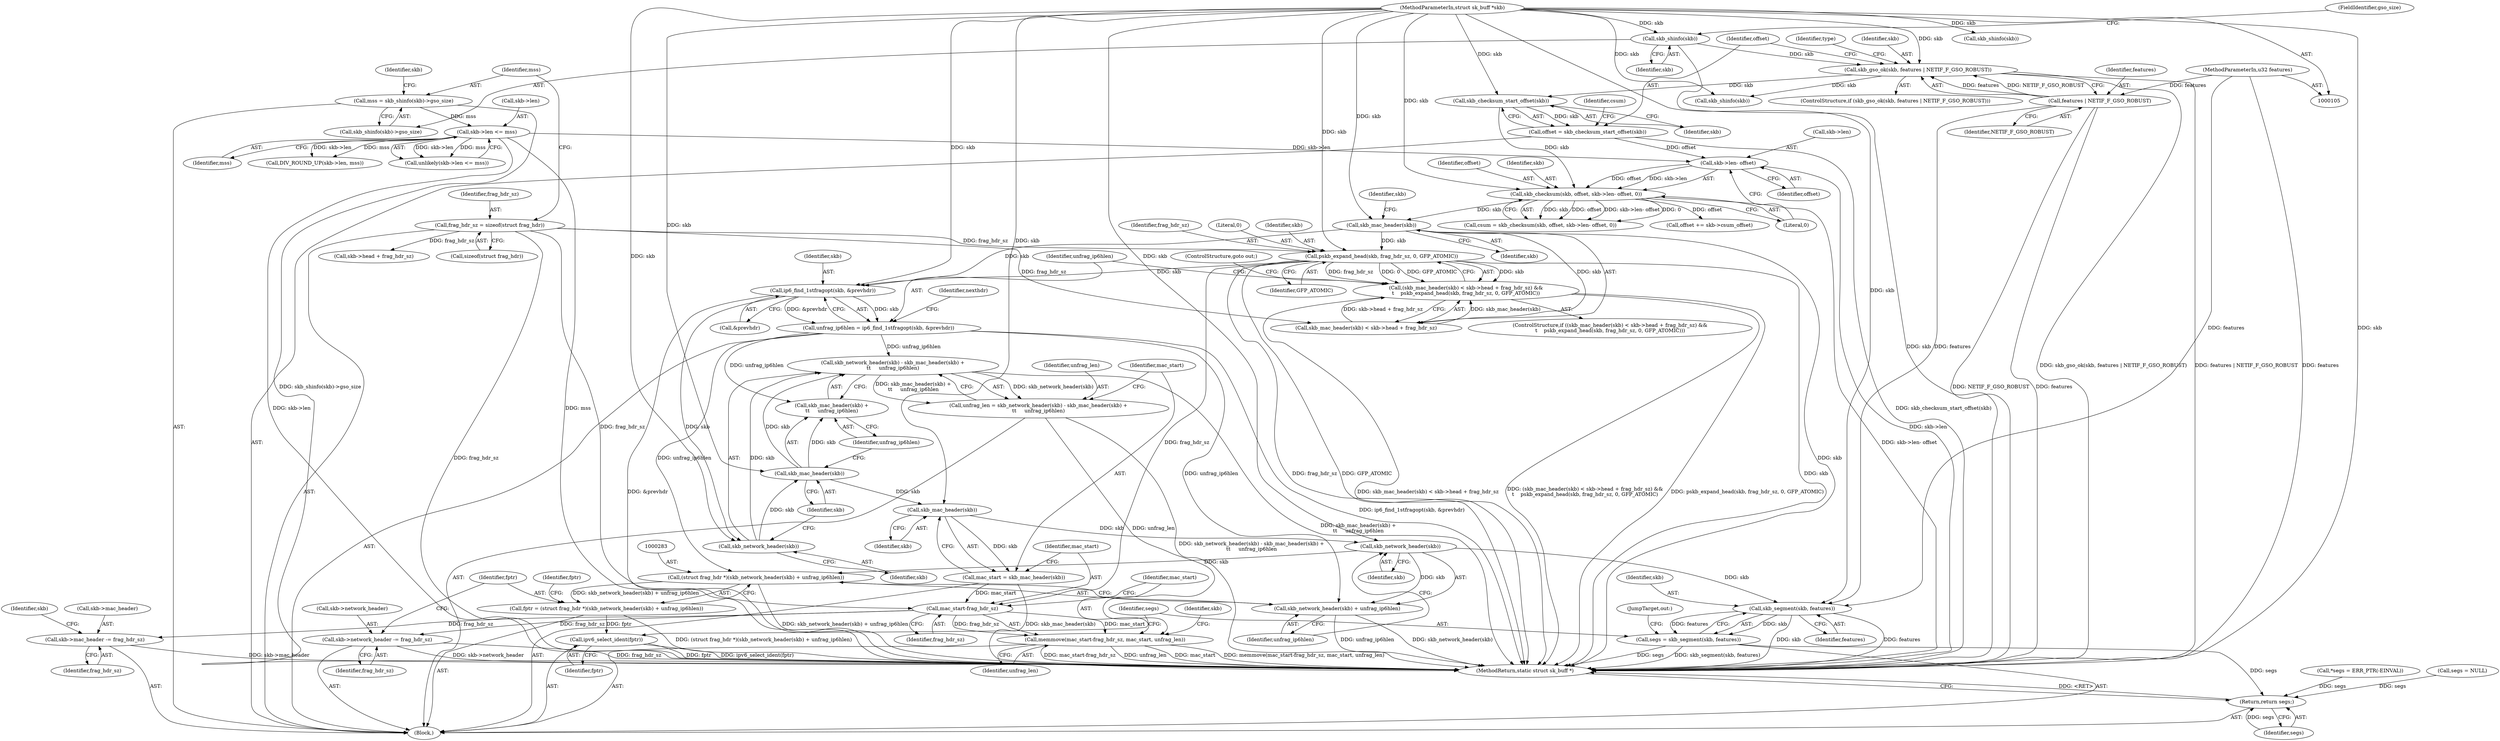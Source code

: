 digraph "0_linux_87c48fa3b4630905f98268dde838ee43626a060c_3@pointer" {
"1000231" [label="(Call,pskb_expand_head(skb, frag_hdr_sz, 0, GFP_ATOMIC))"];
"1000224" [label="(Call,skb_mac_header(skb))"];
"1000191" [label="(Call,skb_checksum(skb, offset, skb->len- offset, 0))"];
"1000187" [label="(Call,skb_checksum_start_offset(skb))"];
"1000144" [label="(Call,skb_gso_ok(skb, features | NETIF_F_GSO_ROBUST))"];
"1000132" [label="(Call,skb_shinfo(skb))"];
"1000106" [label="(MethodParameterIn,struct sk_buff *skb)"];
"1000146" [label="(Call,features | NETIF_F_GSO_ROBUST)"];
"1000107" [label="(MethodParameterIn,u32 features)"];
"1000194" [label="(Call,skb->len- offset)"];
"1000137" [label="(Call,skb->len <= mss)"];
"1000129" [label="(Call,mss = skb_shinfo(skb)->gso_size)"];
"1000185" [label="(Call,offset = skb_checksum_start_offset(skb))"];
"1000123" [label="(Call,frag_hdr_sz = sizeof(struct frag_hdr))"];
"1000222" [label="(Call,(skb_mac_header(skb) < skb->head + frag_hdr_sz) &&\n\t    pskb_expand_head(skb, frag_hdr_sz, 0, GFP_ATOMIC))"];
"1000239" [label="(Call,ip6_find_1stfragopt(skb, &prevhdr))"];
"1000237" [label="(Call,unfrag_ip6hlen = ip6_find_1stfragopt(skb, &prevhdr))"];
"1000253" [label="(Call,skb_network_header(skb) - skb_mac_header(skb) +\n\t\t     unfrag_ip6hlen)"];
"1000251" [label="(Call,unfrag_len = skb_network_header(skb) - skb_mac_header(skb) +\n\t\t     unfrag_ip6hlen)"];
"1000264" [label="(Call,memmove(mac_start-frag_hdr_sz, mac_start, unfrag_len))"];
"1000256" [label="(Call,skb_mac_header(skb) +\n\t\t     unfrag_ip6hlen)"];
"1000282" [label="(Call,(struct frag_hdr *)(skb_network_header(skb) + unfrag_ip6hlen))"];
"1000280" [label="(Call,fptr = (struct frag_hdr *)(skb_network_header(skb) + unfrag_ip6hlen))"];
"1000298" [label="(Call,ipv6_select_ident(fptr))"];
"1000284" [label="(Call,skb_network_header(skb) + unfrag_ip6hlen)"];
"1000254" [label="(Call,skb_network_header(skb))"];
"1000257" [label="(Call,skb_mac_header(skb))"];
"1000262" [label="(Call,skb_mac_header(skb))"];
"1000260" [label="(Call,mac_start = skb_mac_header(skb))"];
"1000265" [label="(Call,mac_start-frag_hdr_sz)"];
"1000270" [label="(Call,skb->mac_header -= frag_hdr_sz)"];
"1000275" [label="(Call,skb->network_header -= frag_hdr_sz)"];
"1000285" [label="(Call,skb_network_header(skb))"];
"1000302" [label="(Call,skb_segment(skb, features))"];
"1000300" [label="(Call,segs = skb_segment(skb, features))"];
"1000306" [label="(Return,return segs;)"];
"1000253" [label="(Call,skb_network_header(skb) - skb_mac_header(skb) +\n\t\t     unfrag_ip6hlen)"];
"1000129" [label="(Call,mss = skb_shinfo(skb)->gso_size)"];
"1000264" [label="(Call,memmove(mac_start-frag_hdr_sz, mac_start, unfrag_len))"];
"1000251" [label="(Call,unfrag_len = skb_network_header(skb) - skb_mac_header(skb) +\n\t\t     unfrag_ip6hlen)"];
"1000298" [label="(Call,ipv6_select_ident(fptr))"];
"1000132" [label="(Call,skb_shinfo(skb))"];
"1000224" [label="(Call,skb_mac_header(skb))"];
"1000263" [label="(Identifier,skb)"];
"1000134" [label="(FieldIdentifier,gso_size)"];
"1000270" [label="(Call,skb->mac_header -= frag_hdr_sz)"];
"1000302" [label="(Call,skb_segment(skb, features))"];
"1000124" [label="(Identifier,frag_hdr_sz)"];
"1000284" [label="(Call,skb_network_header(skb) + unfrag_ip6hlen)"];
"1000107" [label="(MethodParameterIn,u32 features)"];
"1000272" [label="(Identifier,skb)"];
"1000231" [label="(Call,pskb_expand_head(skb, frag_hdr_sz, 0, GFP_ATOMIC))"];
"1000225" [label="(Identifier,skb)"];
"1000285" [label="(Call,skb_network_header(skb))"];
"1000138" [label="(Call,skb->len)"];
"1000257" [label="(Call,skb_mac_header(skb))"];
"1000195" [label="(Call,skb->len)"];
"1000148" [label="(Identifier,NETIF_F_GSO_ROBUST)"];
"1000290" [label="(Identifier,fptr)"];
"1000154" [label="(Call,skb_shinfo(skb))"];
"1000306" [label="(Return,return segs;)"];
"1000193" [label="(Identifier,offset)"];
"1000269" [label="(Identifier,unfrag_len)"];
"1000235" [label="(Identifier,GFP_ATOMIC)"];
"1000125" [label="(Call,sizeof(struct frag_hdr))"];
"1000276" [label="(Call,skb->network_header)"];
"1000173" [label="(Call,skb_shinfo(skb))"];
"1000226" [label="(Call,skb->head + frag_hdr_sz)"];
"1000186" [label="(Identifier,offset)"];
"1000280" [label="(Call,fptr = (struct frag_hdr *)(skb_network_header(skb) + unfrag_ip6hlen))"];
"1000176" [label="(Call,DIV_ROUND_UP(skb->len, mss))"];
"1000110" [label="(Call,*segs = ERR_PTR(-EINVAL))"];
"1000301" [label="(Identifier,segs)"];
"1000287" [label="(Identifier,unfrag_ip6hlen)"];
"1000123" [label="(Call,frag_hdr_sz = sizeof(struct frag_hdr))"];
"1000136" [label="(Call,unlikely(skb->len <= mss))"];
"1000299" [label="(Identifier,fptr)"];
"1000133" [label="(Identifier,skb)"];
"1000275" [label="(Call,skb->network_header -= frag_hdr_sz)"];
"1000259" [label="(Identifier,unfrag_ip6hlen)"];
"1000108" [label="(Block,)"];
"1000305" [label="(JumpTarget,out:)"];
"1000194" [label="(Call,skb->len- offset)"];
"1000255" [label="(Identifier,skb)"];
"1000267" [label="(Identifier,frag_hdr_sz)"];
"1000274" [label="(Identifier,frag_hdr_sz)"];
"1000130" [label="(Identifier,mss)"];
"1000232" [label="(Identifier,skb)"];
"1000271" [label="(Call,skb->mac_header)"];
"1000254" [label="(Call,skb_network_header(skb))"];
"1000282" [label="(Call,(struct frag_hdr *)(skb_network_header(skb) + unfrag_ip6hlen))"];
"1000286" [label="(Identifier,skb)"];
"1000300" [label="(Call,segs = skb_segment(skb, features))"];
"1000307" [label="(Identifier,segs)"];
"1000244" [label="(Identifier,nexthdr)"];
"1000266" [label="(Identifier,mac_start)"];
"1000281" [label="(Identifier,fptr)"];
"1000144" [label="(Call,skb_gso_ok(skb, features | NETIF_F_GSO_ROBUST))"];
"1000189" [label="(Call,csum = skb_checksum(skb, offset, skb->len- offset, 0))"];
"1000240" [label="(Identifier,skb)"];
"1000237" [label="(Call,unfrag_ip6hlen = ip6_find_1stfragopt(skb, &prevhdr))"];
"1000303" [label="(Identifier,skb)"];
"1000260" [label="(Call,mac_start = skb_mac_header(skb))"];
"1000147" [label="(Identifier,features)"];
"1000141" [label="(Identifier,mss)"];
"1000252" [label="(Identifier,unfrag_len)"];
"1000308" [label="(MethodReturn,static struct sk_buff *)"];
"1000222" [label="(Call,(skb_mac_header(skb) < skb->head + frag_hdr_sz) &&\n\t    pskb_expand_head(skb, frag_hdr_sz, 0, GFP_ATOMIC))"];
"1000187" [label="(Call,skb_checksum_start_offset(skb))"];
"1000191" [label="(Call,skb_checksum(skb, offset, skb->len- offset, 0))"];
"1000190" [label="(Identifier,csum)"];
"1000152" [label="(Identifier,type)"];
"1000239" [label="(Call,ip6_find_1stfragopt(skb, &prevhdr))"];
"1000137" [label="(Call,skb->len <= mss)"];
"1000221" [label="(ControlStructure,if ((skb_mac_header(skb) < skb->head + frag_hdr_sz) &&\n\t    pskb_expand_head(skb, frag_hdr_sz, 0, GFP_ATOMIC)))"];
"1000145" [label="(Identifier,skb)"];
"1000199" [label="(Literal,0)"];
"1000139" [label="(Identifier,skb)"];
"1000200" [label="(Call,offset += skb->csum_offset)"];
"1000265" [label="(Call,mac_start-frag_hdr_sz)"];
"1000268" [label="(Identifier,mac_start)"];
"1000106" [label="(MethodParameterIn,struct sk_buff *skb)"];
"1000258" [label="(Identifier,skb)"];
"1000262" [label="(Call,skb_mac_header(skb))"];
"1000143" [label="(ControlStructure,if (skb_gso_ok(skb, features | NETIF_F_GSO_ROBUST)))"];
"1000256" [label="(Call,skb_mac_header(skb) +\n\t\t     unfrag_ip6hlen)"];
"1000241" [label="(Call,&prevhdr)"];
"1000185" [label="(Call,offset = skb_checksum_start_offset(skb))"];
"1000236" [label="(ControlStructure,goto out;)"];
"1000181" [label="(Call,segs = NULL)"];
"1000198" [label="(Identifier,offset)"];
"1000233" [label="(Identifier,frag_hdr_sz)"];
"1000228" [label="(Identifier,skb)"];
"1000192" [label="(Identifier,skb)"];
"1000188" [label="(Identifier,skb)"];
"1000304" [label="(Identifier,features)"];
"1000223" [label="(Call,skb_mac_header(skb) < skb->head + frag_hdr_sz)"];
"1000238" [label="(Identifier,unfrag_ip6hlen)"];
"1000261" [label="(Identifier,mac_start)"];
"1000131" [label="(Call,skb_shinfo(skb)->gso_size)"];
"1000234" [label="(Literal,0)"];
"1000146" [label="(Call,features | NETIF_F_GSO_ROBUST)"];
"1000279" [label="(Identifier,frag_hdr_sz)"];
"1000277" [label="(Identifier,skb)"];
"1000231" -> "1000222"  [label="AST: "];
"1000231" -> "1000235"  [label="CFG: "];
"1000232" -> "1000231"  [label="AST: "];
"1000233" -> "1000231"  [label="AST: "];
"1000234" -> "1000231"  [label="AST: "];
"1000235" -> "1000231"  [label="AST: "];
"1000222" -> "1000231"  [label="CFG: "];
"1000231" -> "1000308"  [label="DDG: skb"];
"1000231" -> "1000308"  [label="DDG: frag_hdr_sz"];
"1000231" -> "1000308"  [label="DDG: GFP_ATOMIC"];
"1000231" -> "1000222"  [label="DDG: skb"];
"1000231" -> "1000222"  [label="DDG: frag_hdr_sz"];
"1000231" -> "1000222"  [label="DDG: 0"];
"1000231" -> "1000222"  [label="DDG: GFP_ATOMIC"];
"1000224" -> "1000231"  [label="DDG: skb"];
"1000106" -> "1000231"  [label="DDG: skb"];
"1000123" -> "1000231"  [label="DDG: frag_hdr_sz"];
"1000231" -> "1000239"  [label="DDG: skb"];
"1000231" -> "1000265"  [label="DDG: frag_hdr_sz"];
"1000224" -> "1000223"  [label="AST: "];
"1000224" -> "1000225"  [label="CFG: "];
"1000225" -> "1000224"  [label="AST: "];
"1000228" -> "1000224"  [label="CFG: "];
"1000224" -> "1000308"  [label="DDG: skb"];
"1000224" -> "1000223"  [label="DDG: skb"];
"1000191" -> "1000224"  [label="DDG: skb"];
"1000106" -> "1000224"  [label="DDG: skb"];
"1000224" -> "1000239"  [label="DDG: skb"];
"1000191" -> "1000189"  [label="AST: "];
"1000191" -> "1000199"  [label="CFG: "];
"1000192" -> "1000191"  [label="AST: "];
"1000193" -> "1000191"  [label="AST: "];
"1000194" -> "1000191"  [label="AST: "];
"1000199" -> "1000191"  [label="AST: "];
"1000189" -> "1000191"  [label="CFG: "];
"1000191" -> "1000308"  [label="DDG: skb->len- offset"];
"1000191" -> "1000189"  [label="DDG: skb"];
"1000191" -> "1000189"  [label="DDG: offset"];
"1000191" -> "1000189"  [label="DDG: skb->len- offset"];
"1000191" -> "1000189"  [label="DDG: 0"];
"1000187" -> "1000191"  [label="DDG: skb"];
"1000106" -> "1000191"  [label="DDG: skb"];
"1000194" -> "1000191"  [label="DDG: offset"];
"1000194" -> "1000191"  [label="DDG: skb->len"];
"1000191" -> "1000200"  [label="DDG: offset"];
"1000187" -> "1000185"  [label="AST: "];
"1000187" -> "1000188"  [label="CFG: "];
"1000188" -> "1000187"  [label="AST: "];
"1000185" -> "1000187"  [label="CFG: "];
"1000187" -> "1000185"  [label="DDG: skb"];
"1000144" -> "1000187"  [label="DDG: skb"];
"1000106" -> "1000187"  [label="DDG: skb"];
"1000144" -> "1000143"  [label="AST: "];
"1000144" -> "1000146"  [label="CFG: "];
"1000145" -> "1000144"  [label="AST: "];
"1000146" -> "1000144"  [label="AST: "];
"1000152" -> "1000144"  [label="CFG: "];
"1000186" -> "1000144"  [label="CFG: "];
"1000144" -> "1000308"  [label="DDG: skb_gso_ok(skb, features | NETIF_F_GSO_ROBUST)"];
"1000144" -> "1000308"  [label="DDG: features | NETIF_F_GSO_ROBUST"];
"1000132" -> "1000144"  [label="DDG: skb"];
"1000106" -> "1000144"  [label="DDG: skb"];
"1000146" -> "1000144"  [label="DDG: features"];
"1000146" -> "1000144"  [label="DDG: NETIF_F_GSO_ROBUST"];
"1000144" -> "1000154"  [label="DDG: skb"];
"1000132" -> "1000131"  [label="AST: "];
"1000132" -> "1000133"  [label="CFG: "];
"1000133" -> "1000132"  [label="AST: "];
"1000134" -> "1000132"  [label="CFG: "];
"1000132" -> "1000308"  [label="DDG: skb"];
"1000106" -> "1000132"  [label="DDG: skb"];
"1000106" -> "1000105"  [label="AST: "];
"1000106" -> "1000308"  [label="DDG: skb"];
"1000106" -> "1000154"  [label="DDG: skb"];
"1000106" -> "1000173"  [label="DDG: skb"];
"1000106" -> "1000239"  [label="DDG: skb"];
"1000106" -> "1000254"  [label="DDG: skb"];
"1000106" -> "1000257"  [label="DDG: skb"];
"1000106" -> "1000262"  [label="DDG: skb"];
"1000106" -> "1000285"  [label="DDG: skb"];
"1000106" -> "1000302"  [label="DDG: skb"];
"1000146" -> "1000148"  [label="CFG: "];
"1000147" -> "1000146"  [label="AST: "];
"1000148" -> "1000146"  [label="AST: "];
"1000146" -> "1000308"  [label="DDG: NETIF_F_GSO_ROBUST"];
"1000146" -> "1000308"  [label="DDG: features"];
"1000107" -> "1000146"  [label="DDG: features"];
"1000146" -> "1000302"  [label="DDG: features"];
"1000107" -> "1000105"  [label="AST: "];
"1000107" -> "1000308"  [label="DDG: features"];
"1000107" -> "1000302"  [label="DDG: features"];
"1000194" -> "1000198"  [label="CFG: "];
"1000195" -> "1000194"  [label="AST: "];
"1000198" -> "1000194"  [label="AST: "];
"1000199" -> "1000194"  [label="CFG: "];
"1000194" -> "1000308"  [label="DDG: skb->len"];
"1000137" -> "1000194"  [label="DDG: skb->len"];
"1000185" -> "1000194"  [label="DDG: offset"];
"1000137" -> "1000136"  [label="AST: "];
"1000137" -> "1000141"  [label="CFG: "];
"1000138" -> "1000137"  [label="AST: "];
"1000141" -> "1000137"  [label="AST: "];
"1000136" -> "1000137"  [label="CFG: "];
"1000137" -> "1000308"  [label="DDG: mss"];
"1000137" -> "1000308"  [label="DDG: skb->len"];
"1000137" -> "1000136"  [label="DDG: skb->len"];
"1000137" -> "1000136"  [label="DDG: mss"];
"1000129" -> "1000137"  [label="DDG: mss"];
"1000137" -> "1000176"  [label="DDG: skb->len"];
"1000137" -> "1000176"  [label="DDG: mss"];
"1000129" -> "1000108"  [label="AST: "];
"1000129" -> "1000131"  [label="CFG: "];
"1000130" -> "1000129"  [label="AST: "];
"1000131" -> "1000129"  [label="AST: "];
"1000139" -> "1000129"  [label="CFG: "];
"1000129" -> "1000308"  [label="DDG: skb_shinfo(skb)->gso_size"];
"1000185" -> "1000108"  [label="AST: "];
"1000186" -> "1000185"  [label="AST: "];
"1000190" -> "1000185"  [label="CFG: "];
"1000185" -> "1000308"  [label="DDG: skb_checksum_start_offset(skb)"];
"1000123" -> "1000108"  [label="AST: "];
"1000123" -> "1000125"  [label="CFG: "];
"1000124" -> "1000123"  [label="AST: "];
"1000125" -> "1000123"  [label="AST: "];
"1000130" -> "1000123"  [label="CFG: "];
"1000123" -> "1000308"  [label="DDG: frag_hdr_sz"];
"1000123" -> "1000223"  [label="DDG: frag_hdr_sz"];
"1000123" -> "1000226"  [label="DDG: frag_hdr_sz"];
"1000123" -> "1000265"  [label="DDG: frag_hdr_sz"];
"1000222" -> "1000221"  [label="AST: "];
"1000222" -> "1000223"  [label="CFG: "];
"1000223" -> "1000222"  [label="AST: "];
"1000236" -> "1000222"  [label="CFG: "];
"1000238" -> "1000222"  [label="CFG: "];
"1000222" -> "1000308"  [label="DDG: skb_mac_header(skb) < skb->head + frag_hdr_sz"];
"1000222" -> "1000308"  [label="DDG: (skb_mac_header(skb) < skb->head + frag_hdr_sz) &&\n\t    pskb_expand_head(skb, frag_hdr_sz, 0, GFP_ATOMIC)"];
"1000222" -> "1000308"  [label="DDG: pskb_expand_head(skb, frag_hdr_sz, 0, GFP_ATOMIC)"];
"1000223" -> "1000222"  [label="DDG: skb_mac_header(skb)"];
"1000223" -> "1000222"  [label="DDG: skb->head + frag_hdr_sz"];
"1000239" -> "1000237"  [label="AST: "];
"1000239" -> "1000241"  [label="CFG: "];
"1000240" -> "1000239"  [label="AST: "];
"1000241" -> "1000239"  [label="AST: "];
"1000237" -> "1000239"  [label="CFG: "];
"1000239" -> "1000308"  [label="DDG: &prevhdr"];
"1000239" -> "1000237"  [label="DDG: skb"];
"1000239" -> "1000237"  [label="DDG: &prevhdr"];
"1000239" -> "1000254"  [label="DDG: skb"];
"1000237" -> "1000108"  [label="AST: "];
"1000238" -> "1000237"  [label="AST: "];
"1000244" -> "1000237"  [label="CFG: "];
"1000237" -> "1000308"  [label="DDG: ip6_find_1stfragopt(skb, &prevhdr)"];
"1000237" -> "1000253"  [label="DDG: unfrag_ip6hlen"];
"1000237" -> "1000256"  [label="DDG: unfrag_ip6hlen"];
"1000237" -> "1000282"  [label="DDG: unfrag_ip6hlen"];
"1000237" -> "1000284"  [label="DDG: unfrag_ip6hlen"];
"1000253" -> "1000251"  [label="AST: "];
"1000253" -> "1000256"  [label="CFG: "];
"1000254" -> "1000253"  [label="AST: "];
"1000256" -> "1000253"  [label="AST: "];
"1000251" -> "1000253"  [label="CFG: "];
"1000253" -> "1000308"  [label="DDG: skb_mac_header(skb) +\n\t\t     unfrag_ip6hlen"];
"1000253" -> "1000251"  [label="DDG: skb_network_header(skb)"];
"1000253" -> "1000251"  [label="DDG: skb_mac_header(skb) +\n\t\t     unfrag_ip6hlen"];
"1000254" -> "1000253"  [label="DDG: skb"];
"1000257" -> "1000253"  [label="DDG: skb"];
"1000251" -> "1000108"  [label="AST: "];
"1000252" -> "1000251"  [label="AST: "];
"1000261" -> "1000251"  [label="CFG: "];
"1000251" -> "1000308"  [label="DDG: skb_network_header(skb) - skb_mac_header(skb) +\n\t\t     unfrag_ip6hlen"];
"1000251" -> "1000264"  [label="DDG: unfrag_len"];
"1000264" -> "1000108"  [label="AST: "];
"1000264" -> "1000269"  [label="CFG: "];
"1000265" -> "1000264"  [label="AST: "];
"1000268" -> "1000264"  [label="AST: "];
"1000269" -> "1000264"  [label="AST: "];
"1000272" -> "1000264"  [label="CFG: "];
"1000264" -> "1000308"  [label="DDG: mac_start-frag_hdr_sz"];
"1000264" -> "1000308"  [label="DDG: unfrag_len"];
"1000264" -> "1000308"  [label="DDG: mac_start"];
"1000264" -> "1000308"  [label="DDG: memmove(mac_start-frag_hdr_sz, mac_start, unfrag_len)"];
"1000265" -> "1000264"  [label="DDG: mac_start"];
"1000265" -> "1000264"  [label="DDG: frag_hdr_sz"];
"1000256" -> "1000259"  [label="CFG: "];
"1000257" -> "1000256"  [label="AST: "];
"1000259" -> "1000256"  [label="AST: "];
"1000257" -> "1000256"  [label="DDG: skb"];
"1000282" -> "1000280"  [label="AST: "];
"1000282" -> "1000284"  [label="CFG: "];
"1000283" -> "1000282"  [label="AST: "];
"1000284" -> "1000282"  [label="AST: "];
"1000280" -> "1000282"  [label="CFG: "];
"1000282" -> "1000308"  [label="DDG: skb_network_header(skb) + unfrag_ip6hlen"];
"1000282" -> "1000280"  [label="DDG: skb_network_header(skb) + unfrag_ip6hlen"];
"1000285" -> "1000282"  [label="DDG: skb"];
"1000280" -> "1000108"  [label="AST: "];
"1000281" -> "1000280"  [label="AST: "];
"1000290" -> "1000280"  [label="CFG: "];
"1000280" -> "1000308"  [label="DDG: (struct frag_hdr *)(skb_network_header(skb) + unfrag_ip6hlen)"];
"1000280" -> "1000298"  [label="DDG: fptr"];
"1000298" -> "1000108"  [label="AST: "];
"1000298" -> "1000299"  [label="CFG: "];
"1000299" -> "1000298"  [label="AST: "];
"1000301" -> "1000298"  [label="CFG: "];
"1000298" -> "1000308"  [label="DDG: ipv6_select_ident(fptr)"];
"1000298" -> "1000308"  [label="DDG: fptr"];
"1000284" -> "1000287"  [label="CFG: "];
"1000285" -> "1000284"  [label="AST: "];
"1000287" -> "1000284"  [label="AST: "];
"1000284" -> "1000308"  [label="DDG: skb_network_header(skb)"];
"1000284" -> "1000308"  [label="DDG: unfrag_ip6hlen"];
"1000285" -> "1000284"  [label="DDG: skb"];
"1000254" -> "1000255"  [label="CFG: "];
"1000255" -> "1000254"  [label="AST: "];
"1000258" -> "1000254"  [label="CFG: "];
"1000254" -> "1000257"  [label="DDG: skb"];
"1000257" -> "1000258"  [label="CFG: "];
"1000258" -> "1000257"  [label="AST: "];
"1000259" -> "1000257"  [label="CFG: "];
"1000257" -> "1000262"  [label="DDG: skb"];
"1000262" -> "1000260"  [label="AST: "];
"1000262" -> "1000263"  [label="CFG: "];
"1000263" -> "1000262"  [label="AST: "];
"1000260" -> "1000262"  [label="CFG: "];
"1000262" -> "1000260"  [label="DDG: skb"];
"1000262" -> "1000285"  [label="DDG: skb"];
"1000260" -> "1000108"  [label="AST: "];
"1000261" -> "1000260"  [label="AST: "];
"1000266" -> "1000260"  [label="CFG: "];
"1000260" -> "1000308"  [label="DDG: skb_mac_header(skb)"];
"1000260" -> "1000265"  [label="DDG: mac_start"];
"1000265" -> "1000267"  [label="CFG: "];
"1000266" -> "1000265"  [label="AST: "];
"1000267" -> "1000265"  [label="AST: "];
"1000268" -> "1000265"  [label="CFG: "];
"1000265" -> "1000270"  [label="DDG: frag_hdr_sz"];
"1000265" -> "1000275"  [label="DDG: frag_hdr_sz"];
"1000270" -> "1000108"  [label="AST: "];
"1000270" -> "1000274"  [label="CFG: "];
"1000271" -> "1000270"  [label="AST: "];
"1000274" -> "1000270"  [label="AST: "];
"1000277" -> "1000270"  [label="CFG: "];
"1000270" -> "1000308"  [label="DDG: skb->mac_header"];
"1000275" -> "1000108"  [label="AST: "];
"1000275" -> "1000279"  [label="CFG: "];
"1000276" -> "1000275"  [label="AST: "];
"1000279" -> "1000275"  [label="AST: "];
"1000281" -> "1000275"  [label="CFG: "];
"1000275" -> "1000308"  [label="DDG: skb->network_header"];
"1000275" -> "1000308"  [label="DDG: frag_hdr_sz"];
"1000285" -> "1000286"  [label="CFG: "];
"1000286" -> "1000285"  [label="AST: "];
"1000287" -> "1000285"  [label="CFG: "];
"1000285" -> "1000302"  [label="DDG: skb"];
"1000302" -> "1000300"  [label="AST: "];
"1000302" -> "1000304"  [label="CFG: "];
"1000303" -> "1000302"  [label="AST: "];
"1000304" -> "1000302"  [label="AST: "];
"1000300" -> "1000302"  [label="CFG: "];
"1000302" -> "1000308"  [label="DDG: skb"];
"1000302" -> "1000308"  [label="DDG: features"];
"1000302" -> "1000300"  [label="DDG: skb"];
"1000302" -> "1000300"  [label="DDG: features"];
"1000300" -> "1000108"  [label="AST: "];
"1000301" -> "1000300"  [label="AST: "];
"1000305" -> "1000300"  [label="CFG: "];
"1000300" -> "1000308"  [label="DDG: segs"];
"1000300" -> "1000308"  [label="DDG: skb_segment(skb, features)"];
"1000300" -> "1000306"  [label="DDG: segs"];
"1000306" -> "1000108"  [label="AST: "];
"1000306" -> "1000307"  [label="CFG: "];
"1000307" -> "1000306"  [label="AST: "];
"1000308" -> "1000306"  [label="CFG: "];
"1000306" -> "1000308"  [label="DDG: <RET>"];
"1000307" -> "1000306"  [label="DDG: segs"];
"1000181" -> "1000306"  [label="DDG: segs"];
"1000110" -> "1000306"  [label="DDG: segs"];
}
